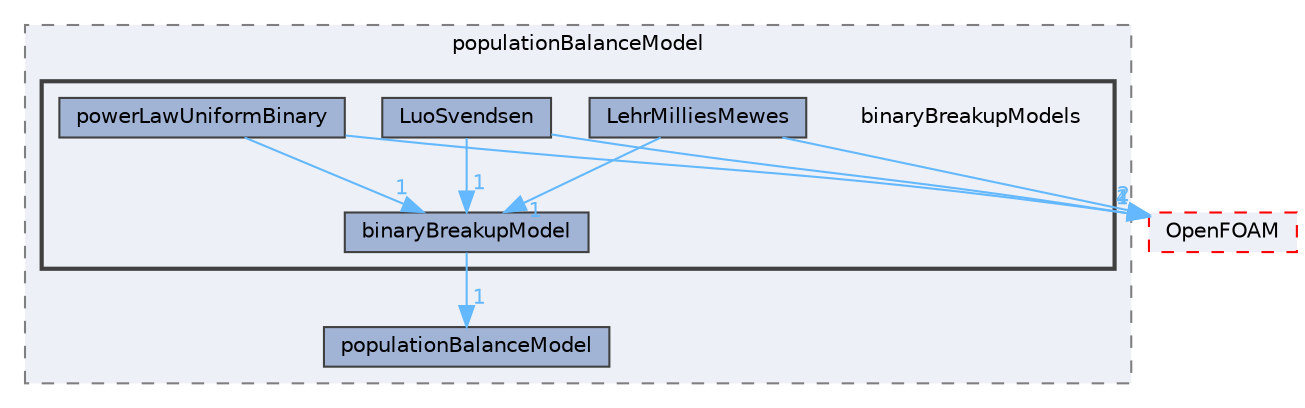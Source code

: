 digraph "src/phaseSystemModels/reactingEuler/multiphaseSystem/populationBalanceModel/binaryBreakupModels"
{
 // LATEX_PDF_SIZE
  bgcolor="transparent";
  edge [fontname=Helvetica,fontsize=10,labelfontname=Helvetica,labelfontsize=10];
  node [fontname=Helvetica,fontsize=10,shape=box,height=0.2,width=0.4];
  compound=true
  subgraph clusterdir_e9c594d8f3b0b5d00e00b870816d9586 {
    graph [ bgcolor="#edf0f7", pencolor="grey50", label="populationBalanceModel", fontname=Helvetica,fontsize=10 style="filled,dashed", URL="dir_e9c594d8f3b0b5d00e00b870816d9586.html",tooltip=""]
  dir_3e54fbac01d3fb7a46541771feeefe19 [label="populationBalanceModel", fillcolor="#a2b4d6", color="grey25", style="filled", URL="dir_3e54fbac01d3fb7a46541771feeefe19.html",tooltip=""];
  subgraph clusterdir_d8723be4635b1be7eb628928c79ce86f {
    graph [ bgcolor="#edf0f7", pencolor="grey25", label="", fontname=Helvetica,fontsize=10 style="filled,bold", URL="dir_d8723be4635b1be7eb628928c79ce86f.html",tooltip=""]
    dir_d8723be4635b1be7eb628928c79ce86f [shape=plaintext, label="binaryBreakupModels"];
  dir_bcb08c92aa24730988925e82bc633527 [label="binaryBreakupModel", fillcolor="#a2b4d6", color="grey25", style="filled", URL="dir_bcb08c92aa24730988925e82bc633527.html",tooltip=""];
  dir_48e7abf4cad5e91735b4823c9780b670 [label="LehrMilliesMewes", fillcolor="#a2b4d6", color="grey25", style="filled", URL="dir_48e7abf4cad5e91735b4823c9780b670.html",tooltip=""];
  dir_ae9491bdea1b073cd972c451c8cad10f [label="LuoSvendsen", fillcolor="#a2b4d6", color="grey25", style="filled", URL="dir_ae9491bdea1b073cd972c451c8cad10f.html",tooltip=""];
  dir_eec03cf9b60495ea827b9a9b974246bf [label="powerLawUniformBinary", fillcolor="#a2b4d6", color="grey25", style="filled", URL="dir_eec03cf9b60495ea827b9a9b974246bf.html",tooltip=""];
  }
  }
  dir_c5473ff19b20e6ec4dfe5c310b3778a8 [label="OpenFOAM", fillcolor="#edf0f7", color="red", style="filled,dashed", URL="dir_c5473ff19b20e6ec4dfe5c310b3778a8.html",tooltip=""];
  dir_bcb08c92aa24730988925e82bc633527->dir_3e54fbac01d3fb7a46541771feeefe19 [headlabel="1", labeldistance=1.5 headhref="dir_000266_003003.html" href="dir_000266_003003.html" color="steelblue1" fontcolor="steelblue1"];
  dir_48e7abf4cad5e91735b4823c9780b670->dir_bcb08c92aa24730988925e82bc633527 [headlabel="1", labeldistance=1.5 headhref="dir_002132_000266.html" href="dir_002132_000266.html" color="steelblue1" fontcolor="steelblue1"];
  dir_48e7abf4cad5e91735b4823c9780b670->dir_c5473ff19b20e6ec4dfe5c310b3778a8 [headlabel="2", labeldistance=1.5 headhref="dir_002132_002695.html" href="dir_002132_002695.html" color="steelblue1" fontcolor="steelblue1"];
  dir_ae9491bdea1b073cd972c451c8cad10f->dir_bcb08c92aa24730988925e82bc633527 [headlabel="1", labeldistance=1.5 headhref="dir_002278_000266.html" href="dir_002278_000266.html" color="steelblue1" fontcolor="steelblue1"];
  dir_ae9491bdea1b073cd972c451c8cad10f->dir_c5473ff19b20e6ec4dfe5c310b3778a8 [headlabel="4", labeldistance=1.5 headhref="dir_002278_002695.html" href="dir_002278_002695.html" color="steelblue1" fontcolor="steelblue1"];
  dir_eec03cf9b60495ea827b9a9b974246bf->dir_bcb08c92aa24730988925e82bc633527 [headlabel="1", labeldistance=1.5 headhref="dir_003027_000266.html" href="dir_003027_000266.html" color="steelblue1" fontcolor="steelblue1"];
  dir_eec03cf9b60495ea827b9a9b974246bf->dir_c5473ff19b20e6ec4dfe5c310b3778a8 [headlabel="1", labeldistance=1.5 headhref="dir_003027_002695.html" href="dir_003027_002695.html" color="steelblue1" fontcolor="steelblue1"];
}
